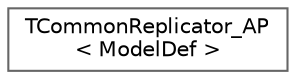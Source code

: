 digraph "Graphical Class Hierarchy"
{
 // INTERACTIVE_SVG=YES
 // LATEX_PDF_SIZE
  bgcolor="transparent";
  edge [fontname=Helvetica,fontsize=10,labelfontname=Helvetica,labelfontsize=10];
  node [fontname=Helvetica,fontsize=10,shape=box,height=0.2,width=0.4];
  rankdir="LR";
  Node0 [id="Node000000",label="TCommonReplicator_AP\l\< ModelDef \>",height=0.2,width=0.4,color="grey40", fillcolor="white", style="filled",URL="$db/d88/classTCommonReplicator__AP.html",tooltip=" "];
}
